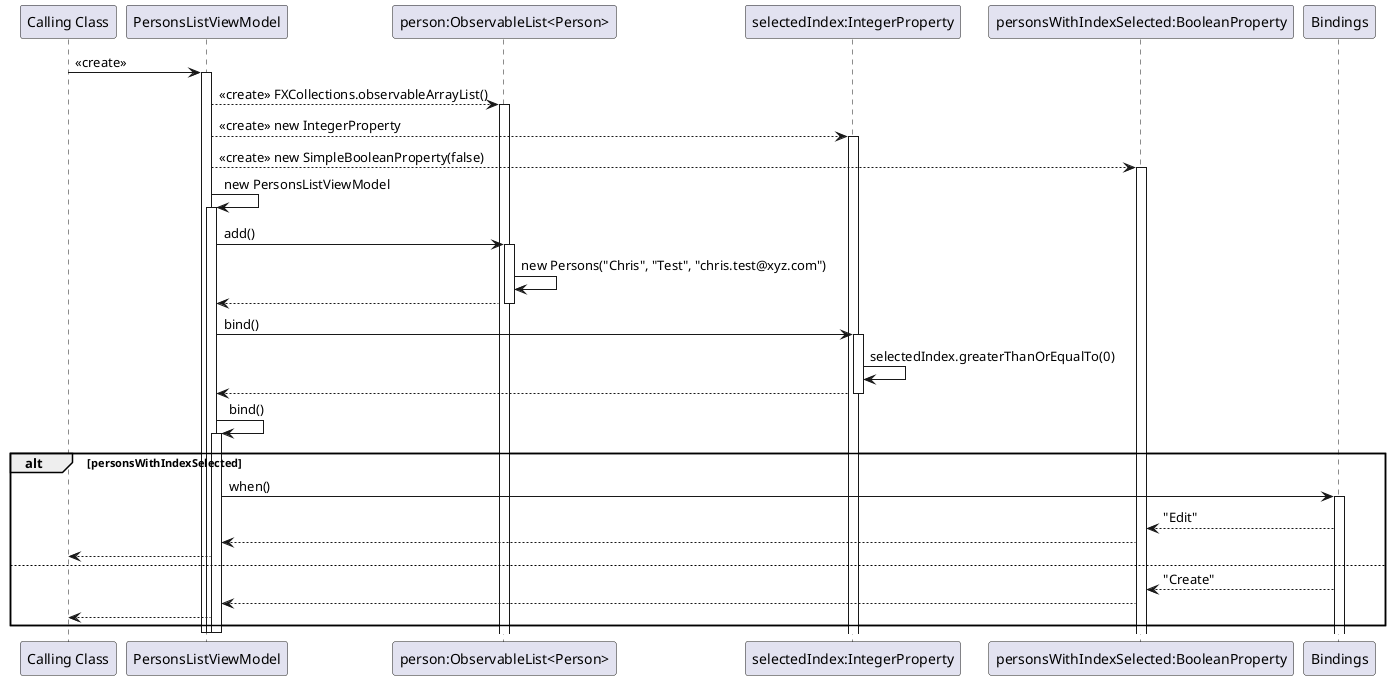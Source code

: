 @startuml Uebungseinheit 3 - Aufgabe 1

Participant "Calling Class" as Caller
Participant "PersonsListViewModel" as PLVM
Participant "person:ObservableList<Person>" as persons
Participant "selectedIndex:IntegerProperty" as selectedIndex
Participant "personsWithIndexSelected:BooleanProperty" as personsWithIndexSelected
Participant "Bindings" as BD

Caller -> PLVM++ : <<create>>
PLVM --> persons++ : <<create>> FXCollections.observableArrayList()
PLVM --> selectedIndex++ : <<create>> new IntegerProperty
PLVM --> personsWithIndexSelected++ : <<create>> new SimpleBooleanProperty(false)

PLVM -> PLVM++ : new PersonsListViewModel
PLVM -> persons++ : add()
persons -> persons : new Persons("Chris", "Test", "chris.test@xyz.com")
persons --> PLVM 
persons--

PLVM -> selectedIndex++ : bind()
selectedIndex -> selectedIndex : selectedIndex.greaterThanOrEqualTo(0)
selectedIndex --> PLVM
selectedIndex--

PLVM -> PLVM++ : bind()
alt personsWithIndexSelected
PLVM -> BD++ : when()
    BD --> personsWithIndexSelected: "Edit"
    personsWithIndexSelected --> PLVM
    PLVM --> Caller
else 
    BD --> personsWithIndexSelected: "Create"
    personsWithIndexSelected --> PLVM
    PLVM --> Caller
end
PLVM--
PLVM--
PLVM--
@enduml 